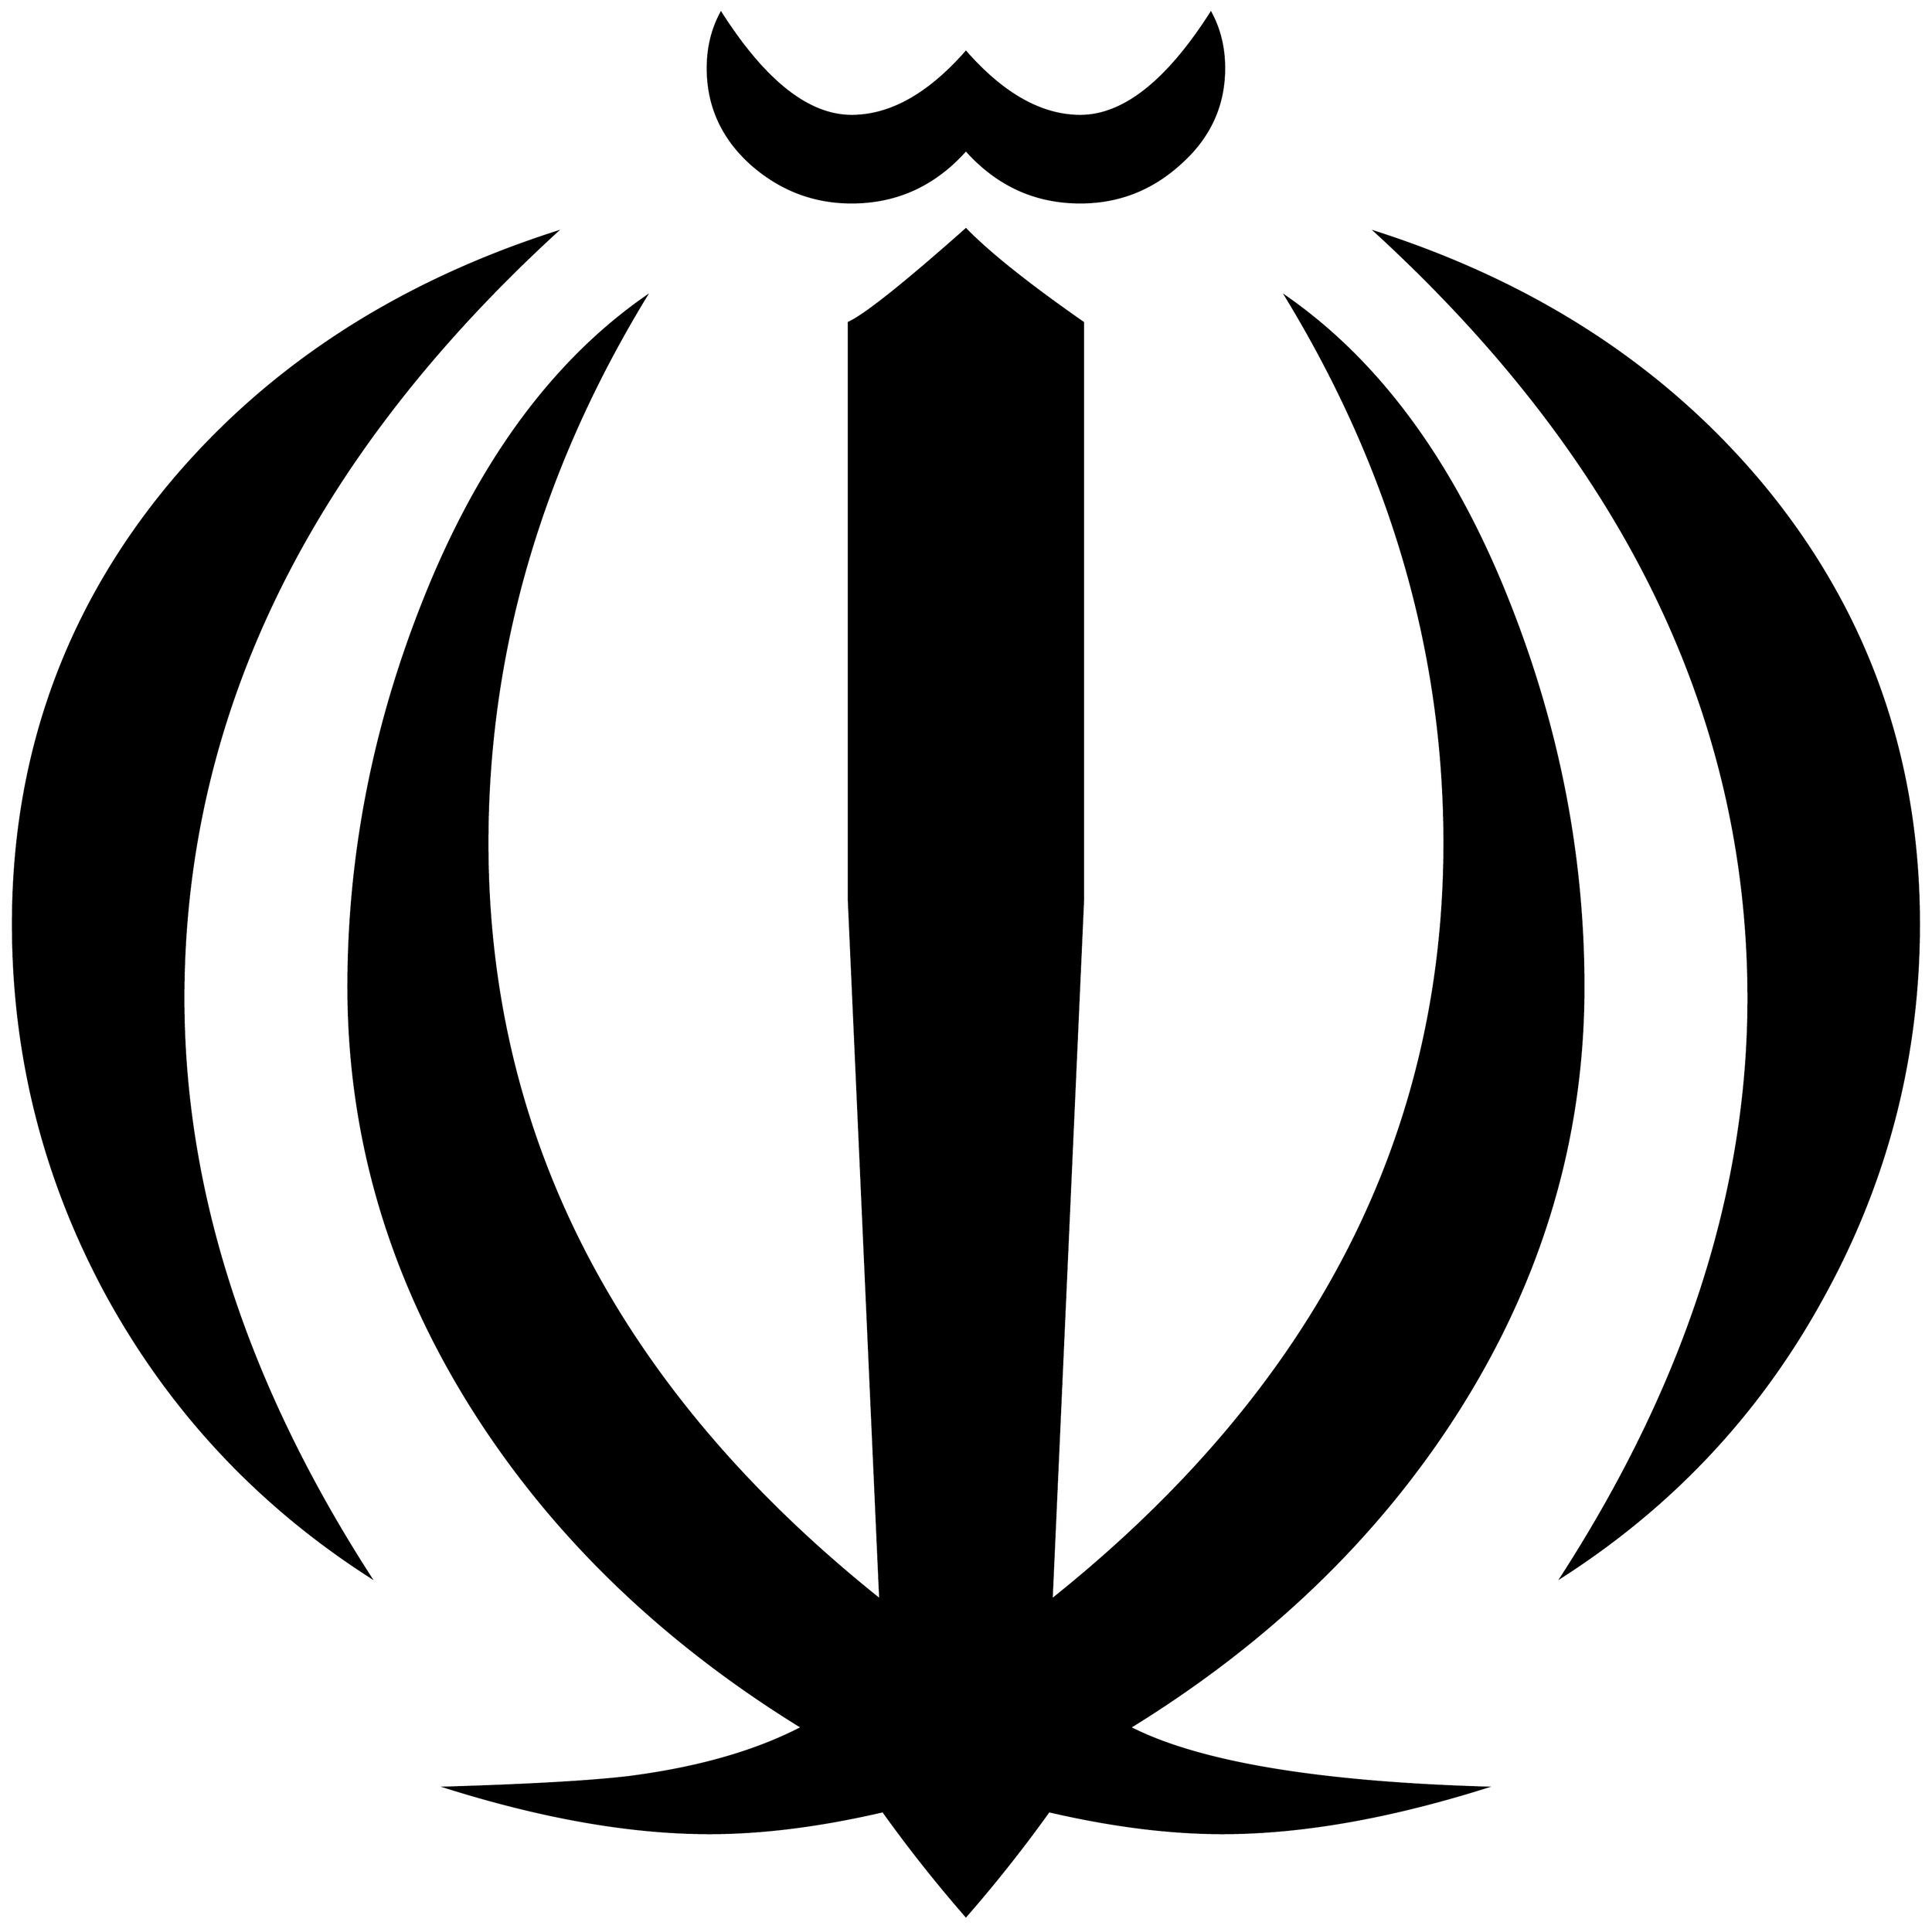 


\begin{tikzpicture}[y=0.80pt, x=0.80pt, yscale=-1.0, xscale=1.0, inner sep=0pt, outer sep=0pt]
\begin{scope}[shift={(100.0,1712.0)},nonzero rule]
  \path[draw=.,fill=.,line width=1.600pt] (1295.0,-1529.0) ..
    controls (1295.0,-1489.667) and (1279.667,-1456.333) ..
    (1249.0,-1429.0) .. controls (1219.0,-1401.667) and
    (1184.0,-1388.0) .. (1144.0,-1388.0) .. controls
    (1096.667,-1388.0) and (1056.667,-1406.333) .. (1024.0,-1443.0) ..
    controls (991.333,-1406.333) and (951.333,-1388.0) ..
    (904.0,-1388.0) .. controls (864.0,-1388.0) and
    (828.667,-1401.667) .. (798.0,-1429.0) .. controls
    (768.0,-1456.333) and (753.0,-1489.667) .. (753.0,-1529.0) ..
    controls (753.0,-1550.333) and (757.667,-1569.667) ..
    (767.0,-1587.0) .. controls (813.0,-1515.0) and
    (858.667,-1479.0) .. (904.0,-1479.0) .. controls
    (944.667,-1479.0) and (984.667,-1501.333) .. (1024.0,-1546.0) ..
    controls (1063.333,-1501.333) and (1103.333,-1479.0) ..
    (1144.0,-1479.0) .. controls (1189.333,-1479.0) and
    (1235.0,-1515.0) .. (1281.0,-1587.0) .. controls
    (1290.333,-1569.667) and (1295.0,-1550.333) .. (1295.0,-1529.0) --
    cycle(2024.0,-631.0) .. controls (2024.0,-492.333) and
    (1990.667,-362.333) .. (1924.0,-241.0) .. controls
    (1858.0,-119.667) and (1766.333,-21.333) .. (1649.0,54.0) ..
    controls (1779.667,-148.667) and (1845.0,-351.0) ..
    (1845.0,-553.0) .. controls (1845.0,-849.667) and
    (1714.667,-1117.667) .. (1454.0,-1357.0) .. controls
    (1624.0,-1302.333) and (1760.333,-1212.667) .. (1863.0,-1088.0) ..
    controls (1970.333,-956.667) and (2024.0,-804.333) ..
    (2024.0,-631.0) -- cycle(1672.0,-565.0) .. controls
    (1672.0,-405.0) and (1627.0,-255.0) .. (1537.0,-115.0) ..
    controls (1453.667,14.333) and (1340.0,123.333) .. (1196.0,212.0)
    .. controls (1267.333,248.667) and (1391.667,269.667) ..
    (1569.0,275.0) .. controls (1467.0,307.0) and (1375.0,323.0)
    .. (1293.0,323.0) .. controls (1237.667,323.0) and
    (1177.0,315.333) .. (1111.0,300.0) .. controls (1084.333,337.333)
    and (1055.333,374.0) .. (1024.0,410.0) .. controls
    (992.667,374.0) and (963.667,337.333) .. (937.0,300.0) .. controls
    (871.0,315.333) and (810.333,323.0) .. (755.0,323.0) .. controls
    (673.0,323.0) and (581.0,307.0) .. (479.0,275.0) .. controls
    (567.0,272.333) and (630.667,268.667) .. (670.0,264.0) .. controls
    (742.667,254.667) and (803.333,237.333) .. (852.0,212.0) .. controls
    (708.0,123.333) and (594.333,14.333) .. (511.0,-115.0) .. controls
    (421.0,-255.0) and (376.0,-405.0) .. (376.0,-565.0) ..
    controls (376.0,-701.0) and (401.667,-834.333) .. (453.0,-965.0)
    .. controls (510.333,-1111.667) and (588.667,-1219.667) ..
    (688.0,-1289.0) .. controls (577.333,-1107.0) and
    (522.0,-916.0) .. (522.0,-716.0) .. controls (522.0,-406.0)
    and (659.333,-141.333) .. (934.0,78.0) -- (912.0,-412.0) ..
    controls (904.667,-575.333) and (901.0,-657.0) .. (901.0,-657.0)
    -- (901.0,-1262.0) .. controls (918.333,-1270.0) and
    (959.333,-1302.667) .. (1024.0,-1360.0) .. controls
    (1048.667,-1334.667) and (1089.667,-1302.0) .. (1147.0,-1262.0) --
    (1147.0,-657.0) .. controls (1147.0,-657.0) and
    (1143.333,-575.333) .. (1136.0,-412.0) -- (1114.0,78.0) ..
    controls (1388.667,-141.333) and (1526.0,-406.0) ..
    (1526.0,-716.0) .. controls (1526.0,-916.0) and
    (1470.667,-1107.0) .. (1360.0,-1289.0) .. controls
    (1459.333,-1219.667) and (1537.667,-1111.667) .. (1595.0,-965.0) ..
    controls (1646.333,-834.333) and (1672.0,-701.0) ..
    (1672.0,-565.0) -- cycle(594.0,-1357.0) .. controls
    (333.333,-1117.667) and (203.0,-849.667) .. (203.0,-553.0) ..
    controls (203.0,-351.0) and (268.333,-148.667) .. (399.0,54.0)
    .. controls (281.667,-21.333) and (189.667,-119.667) ..
    (123.0,-241.0) .. controls (57.0,-362.333) and (24.0,-492.333)
    .. (24.0,-631.0) .. controls (24.0,-804.333) and (77.667,-956.667)
    .. (185.0,-1088.0) .. controls (287.667,-1212.667) and
    (424.0,-1302.333) .. (594.0,-1357.0) -- cycle;
\end{scope}

\end{tikzpicture}

